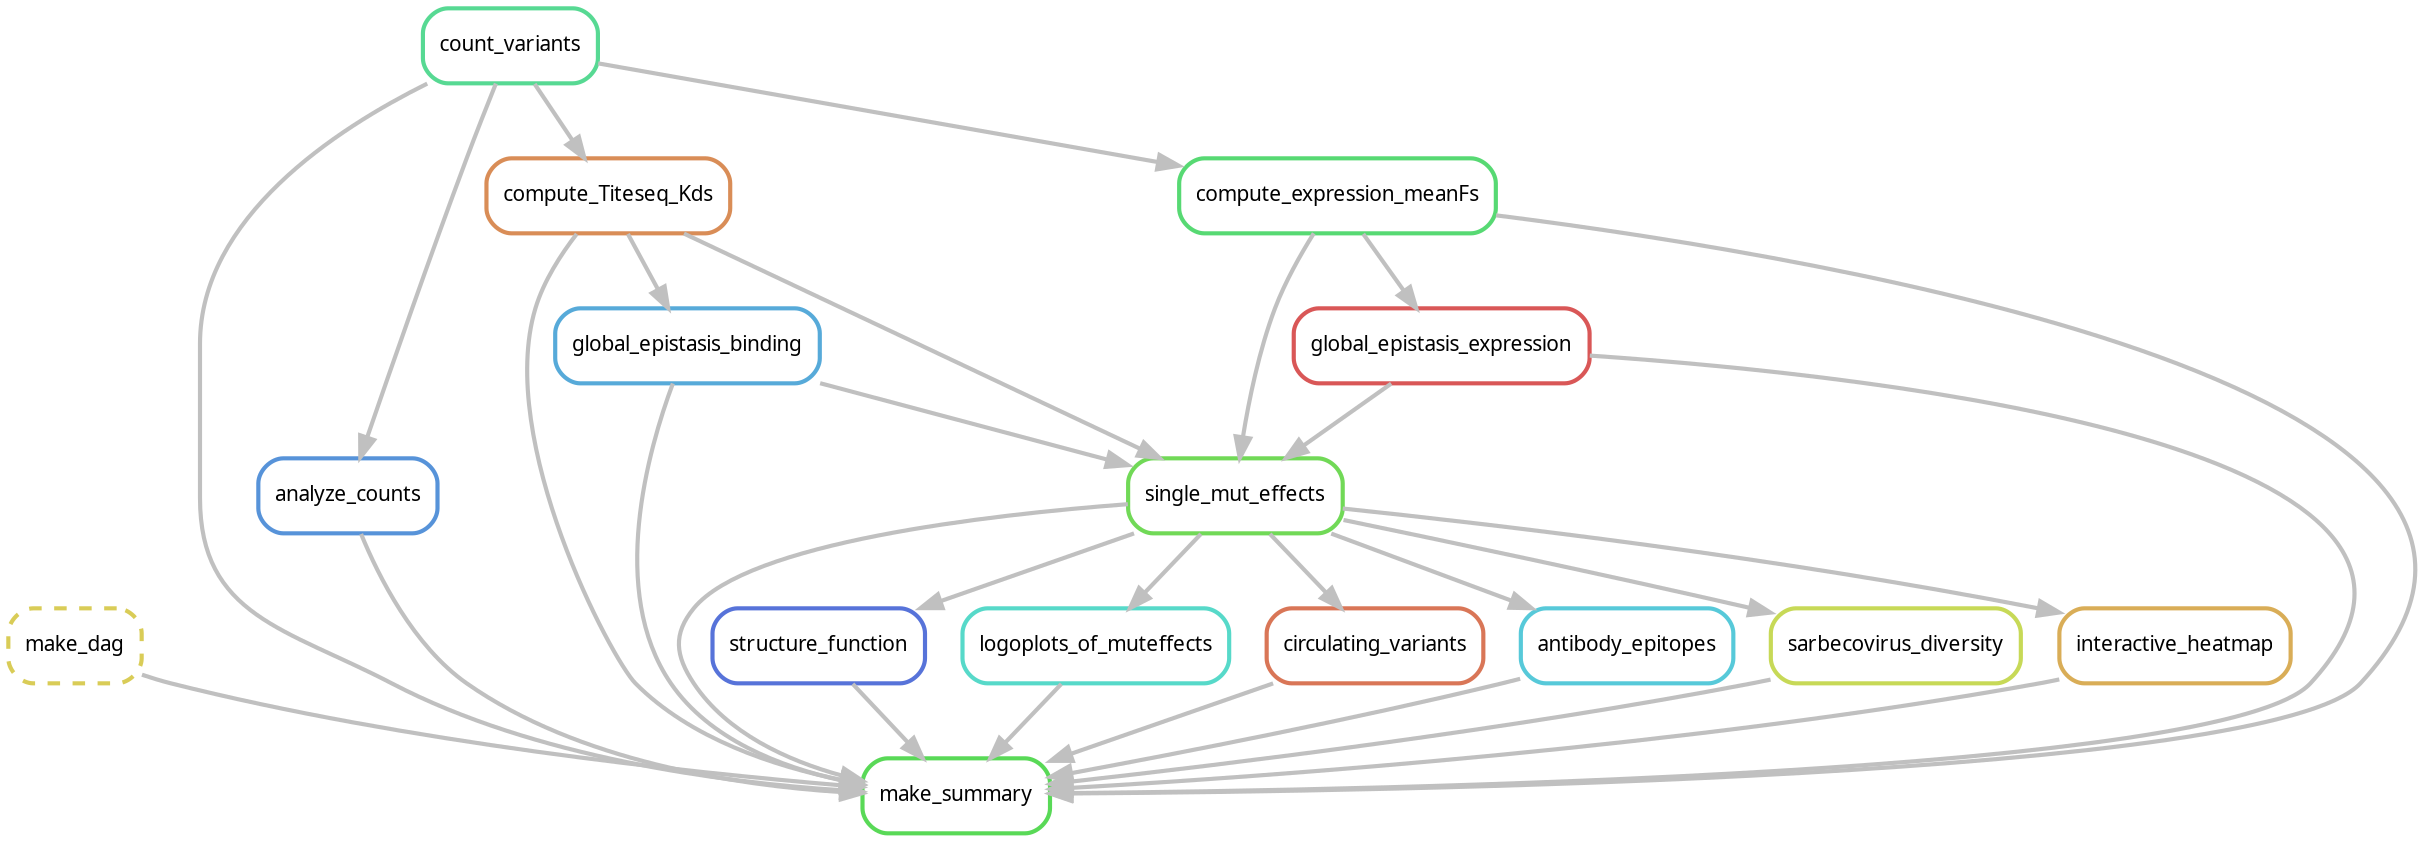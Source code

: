 digraph snakemake_dag {
    graph[bgcolor=white, margin=0];
    node[shape=box, style=rounded, fontname=sans,                 fontsize=10, penwidth=2];
    edge[penwidth=2, color=grey];
	0[label = "make_summary", color = "0.33 0.6 0.85", style="rounded"];
	1[label = "make_dag", color = "0.15 0.6 0.85", style="rounded,dashed"];
	2[label = "count_variants", color = "0.41 0.6 0.85", style="rounded"];
	3[label = "analyze_counts", color = "0.59 0.6 0.85", style="rounded"];
	4[label = "compute_Titeseq_Kds", color = "0.07 0.6 0.85", style="rounded"];
	5[label = "compute_expression_meanFs", color = "0.37 0.6 0.85", style="rounded"];
	6[label = "global_epistasis_binding", color = "0.56 0.6 0.85", style="rounded"];
	7[label = "global_epistasis_expression", color = "0.00 0.6 0.85", style="rounded"];
	8[label = "single_mut_effects", color = "0.30 0.6 0.85", style="rounded"];
	9[label = "structure_function", color = "0.63 0.6 0.85", style="rounded"];
	10[label = "logoplots_of_muteffects", color = "0.48 0.6 0.85", style="rounded"];
	11[label = "circulating_variants", color = "0.04 0.6 0.85", style="rounded"];
	12[label = "antibody_epitopes", color = "0.52 0.6 0.85", style="rounded"];
	13[label = "sarbecovirus_diversity", color = "0.19 0.6 0.85", style="rounded"];
	14[label = "interactive_heatmap", color = "0.11 0.6 0.85", style="rounded"];
	1 -> 0
	2 -> 0
	3 -> 0
	4 -> 0
	5 -> 0
	6 -> 0
	7 -> 0
	8 -> 0
	9 -> 0
	10 -> 0
	11 -> 0
	12 -> 0
	13 -> 0
	14 -> 0
	2 -> 3
	2 -> 4
	2 -> 5
	4 -> 6
	5 -> 7
	6 -> 8
	7 -> 8
	4 -> 8
	5 -> 8
	8 -> 9
	8 -> 10
	8 -> 11
	8 -> 12
	8 -> 13
	8 -> 14
}            
